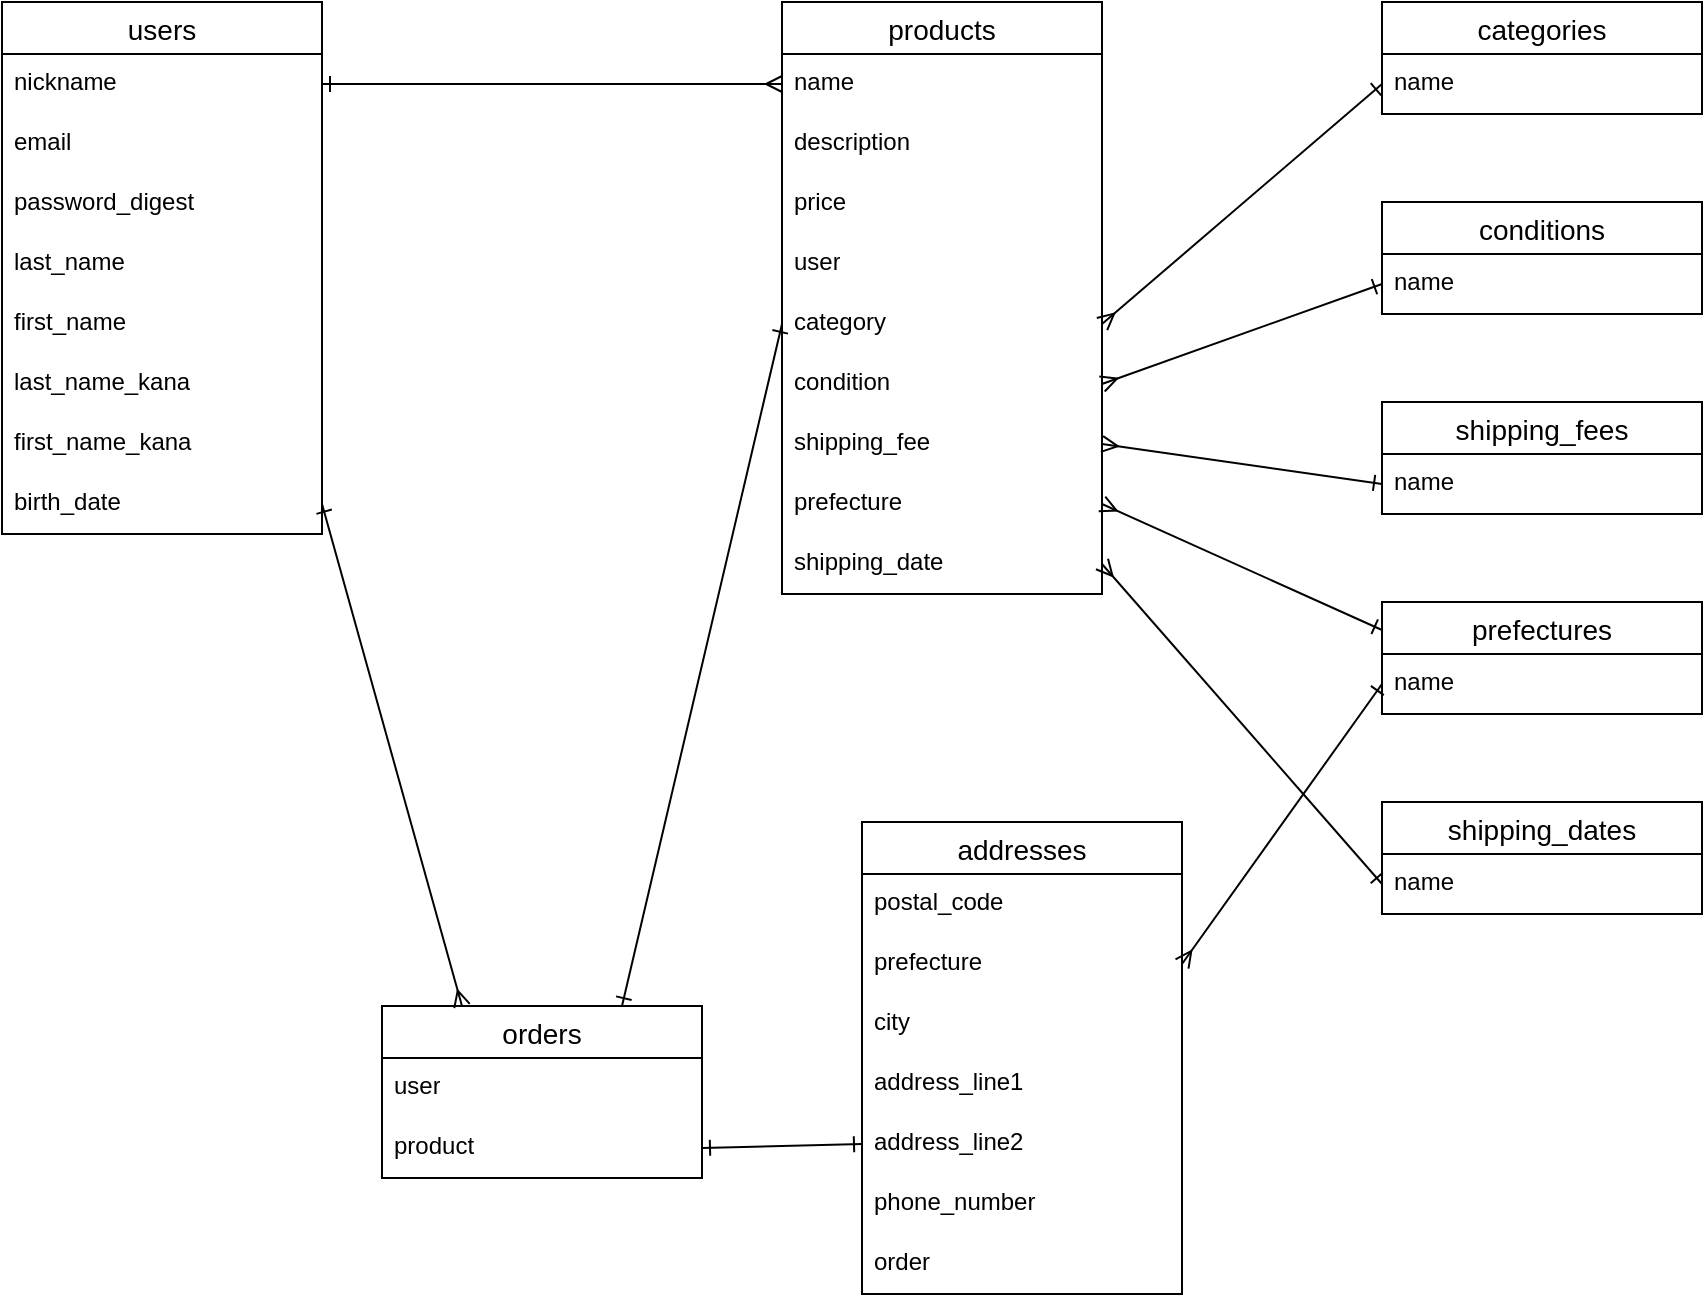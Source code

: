 <mxfile>
    <diagram id="xkM_C2LeSFw3h4HvvTWp" name="ページ1">
        <mxGraphModel dx="415" dy="540" grid="1" gridSize="10" guides="1" tooltips="1" connect="1" arrows="1" fold="1" page="1" pageScale="1" pageWidth="827" pageHeight="1169" math="0" shadow="0">
            <root>
                <mxCell id="0"/>
                <mxCell id="1" parent="0"/>
                <mxCell id="vmgTFuF-H7wOigxrBKPv-1" value="users" style="swimlane;fontStyle=0;childLayout=stackLayout;horizontal=1;startSize=26;horizontalStack=0;resizeParent=1;resizeParentMax=0;resizeLast=0;collapsible=1;marginBottom=0;align=center;fontSize=14;" parent="1" vertex="1">
                    <mxGeometry x="80" y="40" width="160" height="266" as="geometry"/>
                </mxCell>
                <mxCell id="vmgTFuF-H7wOigxrBKPv-2" value="nickname" style="text;strokeColor=none;fillColor=none;spacingLeft=4;spacingRight=4;overflow=hidden;rotatable=0;points=[[0,0.5],[1,0.5]];portConstraint=eastwest;fontSize=12;whiteSpace=wrap;html=1;" parent="vmgTFuF-H7wOigxrBKPv-1" vertex="1">
                    <mxGeometry y="26" width="160" height="30" as="geometry"/>
                </mxCell>
                <mxCell id="vmgTFuF-H7wOigxrBKPv-3" value="email" style="text;strokeColor=none;fillColor=none;spacingLeft=4;spacingRight=4;overflow=hidden;rotatable=0;points=[[0,0.5],[1,0.5]];portConstraint=eastwest;fontSize=12;whiteSpace=wrap;html=1;" parent="vmgTFuF-H7wOigxrBKPv-1" vertex="1">
                    <mxGeometry y="56" width="160" height="30" as="geometry"/>
                </mxCell>
                <mxCell id="vmgTFuF-H7wOigxrBKPv-9" value="password_digest" style="text;strokeColor=none;fillColor=none;spacingLeft=4;spacingRight=4;overflow=hidden;rotatable=0;points=[[0,0.5],[1,0.5]];portConstraint=eastwest;fontSize=12;whiteSpace=wrap;html=1;" parent="vmgTFuF-H7wOigxrBKPv-1" vertex="1">
                    <mxGeometry y="86" width="160" height="30" as="geometry"/>
                </mxCell>
                <mxCell id="vmgTFuF-H7wOigxrBKPv-11" value="last_name" style="text;strokeColor=none;fillColor=none;spacingLeft=4;spacingRight=4;overflow=hidden;rotatable=0;points=[[0,0.5],[1,0.5]];portConstraint=eastwest;fontSize=12;whiteSpace=wrap;html=1;" parent="vmgTFuF-H7wOigxrBKPv-1" vertex="1">
                    <mxGeometry y="116" width="160" height="30" as="geometry"/>
                </mxCell>
                <mxCell id="vmgTFuF-H7wOigxrBKPv-12" value="first_name" style="text;strokeColor=none;fillColor=none;spacingLeft=4;spacingRight=4;overflow=hidden;rotatable=0;points=[[0,0.5],[1,0.5]];portConstraint=eastwest;fontSize=12;whiteSpace=wrap;html=1;" parent="vmgTFuF-H7wOigxrBKPv-1" vertex="1">
                    <mxGeometry y="146" width="160" height="30" as="geometry"/>
                </mxCell>
                <mxCell id="vmgTFuF-H7wOigxrBKPv-14" value="last_name_kana" style="text;strokeColor=none;fillColor=none;spacingLeft=4;spacingRight=4;overflow=hidden;rotatable=0;points=[[0,0.5],[1,0.5]];portConstraint=eastwest;fontSize=12;whiteSpace=wrap;html=1;" parent="vmgTFuF-H7wOigxrBKPv-1" vertex="1">
                    <mxGeometry y="176" width="160" height="30" as="geometry"/>
                </mxCell>
                <mxCell id="vmgTFuF-H7wOigxrBKPv-13" value="first_name_kana" style="text;strokeColor=none;fillColor=none;spacingLeft=4;spacingRight=4;overflow=hidden;rotatable=0;points=[[0,0.5],[1,0.5]];portConstraint=eastwest;fontSize=12;whiteSpace=wrap;html=1;" parent="vmgTFuF-H7wOigxrBKPv-1" vertex="1">
                    <mxGeometry y="206" width="160" height="30" as="geometry"/>
                </mxCell>
                <mxCell id="vmgTFuF-H7wOigxrBKPv-4" value="birth_date" style="text;strokeColor=none;fillColor=none;spacingLeft=4;spacingRight=4;overflow=hidden;rotatable=0;points=[[0,0.5],[1,0.5]];portConstraint=eastwest;fontSize=12;whiteSpace=wrap;html=1;" parent="vmgTFuF-H7wOigxrBKPv-1" vertex="1">
                    <mxGeometry y="236" width="160" height="30" as="geometry"/>
                </mxCell>
                <mxCell id="vmgTFuF-H7wOigxrBKPv-15" value="products" style="swimlane;fontStyle=0;childLayout=stackLayout;horizontal=1;startSize=26;horizontalStack=0;resizeParent=1;resizeParentMax=0;resizeLast=0;collapsible=1;marginBottom=0;align=center;fontSize=14;" parent="1" vertex="1">
                    <mxGeometry x="470" y="40" width="160" height="296" as="geometry"/>
                </mxCell>
                <mxCell id="vmgTFuF-H7wOigxrBKPv-18" value="name" style="text;strokeColor=none;fillColor=none;spacingLeft=4;spacingRight=4;overflow=hidden;rotatable=0;points=[[0,0.5],[1,0.5]];portConstraint=eastwest;fontSize=12;whiteSpace=wrap;html=1;" parent="vmgTFuF-H7wOigxrBKPv-15" vertex="1">
                    <mxGeometry y="26" width="160" height="30" as="geometry"/>
                </mxCell>
                <mxCell id="vmgTFuF-H7wOigxrBKPv-19" value="description" style="text;strokeColor=none;fillColor=none;spacingLeft=4;spacingRight=4;overflow=hidden;rotatable=0;points=[[0,0.5],[1,0.5]];portConstraint=eastwest;fontSize=12;whiteSpace=wrap;html=1;" parent="vmgTFuF-H7wOigxrBKPv-15" vertex="1">
                    <mxGeometry y="56" width="160" height="30" as="geometry"/>
                </mxCell>
                <mxCell id="vmgTFuF-H7wOigxrBKPv-17" value="price" style="text;strokeColor=none;fillColor=none;spacingLeft=4;spacingRight=4;overflow=hidden;rotatable=0;points=[[0,0.5],[1,0.5]];portConstraint=eastwest;fontSize=12;whiteSpace=wrap;html=1;" parent="vmgTFuF-H7wOigxrBKPv-15" vertex="1">
                    <mxGeometry y="86" width="160" height="30" as="geometry"/>
                </mxCell>
                <mxCell id="vmgTFuF-H7wOigxrBKPv-39" value="user" style="text;strokeColor=none;fillColor=none;spacingLeft=4;spacingRight=4;overflow=hidden;rotatable=0;points=[[0,0.5],[1,0.5]];portConstraint=eastwest;fontSize=12;whiteSpace=wrap;html=1;" parent="vmgTFuF-H7wOigxrBKPv-15" vertex="1">
                    <mxGeometry y="116" width="160" height="30" as="geometry"/>
                </mxCell>
                <mxCell id="vmgTFuF-H7wOigxrBKPv-94" value="category" style="text;strokeColor=none;fillColor=none;spacingLeft=4;spacingRight=4;overflow=hidden;rotatable=0;points=[[0,0.5],[1,0.5]];portConstraint=eastwest;fontSize=12;whiteSpace=wrap;html=1;" parent="vmgTFuF-H7wOigxrBKPv-15" vertex="1">
                    <mxGeometry y="146" width="160" height="30" as="geometry"/>
                </mxCell>
                <mxCell id="vmgTFuF-H7wOigxrBKPv-96" value="condition" style="text;strokeColor=none;fillColor=none;spacingLeft=4;spacingRight=4;overflow=hidden;rotatable=0;points=[[0,0.5],[1,0.5]];portConstraint=eastwest;fontSize=12;whiteSpace=wrap;html=1;" parent="vmgTFuF-H7wOigxrBKPv-15" vertex="1">
                    <mxGeometry y="176" width="160" height="30" as="geometry"/>
                </mxCell>
                <mxCell id="vmgTFuF-H7wOigxrBKPv-97" value="shipping_fee" style="text;strokeColor=none;fillColor=none;spacingLeft=4;spacingRight=4;overflow=hidden;rotatable=0;points=[[0,0.5],[1,0.5]];portConstraint=eastwest;fontSize=12;whiteSpace=wrap;html=1;" parent="vmgTFuF-H7wOigxrBKPv-15" vertex="1">
                    <mxGeometry y="206" width="160" height="30" as="geometry"/>
                </mxCell>
                <mxCell id="vmgTFuF-H7wOigxrBKPv-98" value="prefecture" style="text;strokeColor=none;fillColor=none;spacingLeft=4;spacingRight=4;overflow=hidden;rotatable=0;points=[[0,0.5],[1,0.5]];portConstraint=eastwest;fontSize=12;whiteSpace=wrap;html=1;" parent="vmgTFuF-H7wOigxrBKPv-15" vertex="1">
                    <mxGeometry y="236" width="160" height="30" as="geometry"/>
                </mxCell>
                <mxCell id="vmgTFuF-H7wOigxrBKPv-99" value="shipping_date" style="text;strokeColor=none;fillColor=none;spacingLeft=4;spacingRight=4;overflow=hidden;rotatable=0;points=[[0,0.5],[1,0.5]];portConstraint=eastwest;fontSize=12;whiteSpace=wrap;html=1;" parent="vmgTFuF-H7wOigxrBKPv-15" vertex="1">
                    <mxGeometry y="266" width="160" height="30" as="geometry"/>
                </mxCell>
                <mxCell id="vmgTFuF-H7wOigxrBKPv-22" value="orders" style="swimlane;fontStyle=0;childLayout=stackLayout;horizontal=1;startSize=26;horizontalStack=0;resizeParent=1;resizeParentMax=0;resizeLast=0;collapsible=1;marginBottom=0;align=center;fontSize=14;" parent="1" vertex="1">
                    <mxGeometry x="270" y="542" width="160" height="86" as="geometry"/>
                </mxCell>
                <mxCell id="vmgTFuF-H7wOigxrBKPv-40" value="user" style="text;strokeColor=none;fillColor=none;spacingLeft=4;spacingRight=4;overflow=hidden;rotatable=0;points=[[0,0.5],[1,0.5]];portConstraint=eastwest;fontSize=12;whiteSpace=wrap;html=1;" parent="vmgTFuF-H7wOigxrBKPv-22" vertex="1">
                    <mxGeometry y="26" width="160" height="30" as="geometry"/>
                </mxCell>
                <mxCell id="vmgTFuF-H7wOigxrBKPv-41" value="product" style="text;strokeColor=none;fillColor=none;spacingLeft=4;spacingRight=4;overflow=hidden;rotatable=0;points=[[0,0.5],[1,0.5]];portConstraint=eastwest;fontSize=12;whiteSpace=wrap;html=1;" parent="vmgTFuF-H7wOigxrBKPv-22" vertex="1">
                    <mxGeometry y="56" width="160" height="30" as="geometry"/>
                </mxCell>
                <mxCell id="vmgTFuF-H7wOigxrBKPv-42" value="addresses" style="swimlane;fontStyle=0;childLayout=stackLayout;horizontal=1;startSize=26;horizontalStack=0;resizeParent=1;resizeParentMax=0;resizeLast=0;collapsible=1;marginBottom=0;align=center;fontSize=14;" parent="1" vertex="1">
                    <mxGeometry x="510" y="450" width="160" height="236" as="geometry"/>
                </mxCell>
                <mxCell id="vmgTFuF-H7wOigxrBKPv-43" value="postal_code" style="text;strokeColor=none;fillColor=none;spacingLeft=4;spacingRight=4;overflow=hidden;rotatable=0;points=[[0,0.5],[1,0.5]];portConstraint=eastwest;fontSize=12;whiteSpace=wrap;html=1;" parent="vmgTFuF-H7wOigxrBKPv-42" vertex="1">
                    <mxGeometry y="26" width="160" height="30" as="geometry"/>
                </mxCell>
                <mxCell id="vmgTFuF-H7wOigxrBKPv-44" value="prefecture" style="text;strokeColor=none;fillColor=none;spacingLeft=4;spacingRight=4;overflow=hidden;rotatable=0;points=[[0,0.5],[1,0.5]];portConstraint=eastwest;fontSize=12;whiteSpace=wrap;html=1;" parent="vmgTFuF-H7wOigxrBKPv-42" vertex="1">
                    <mxGeometry y="56" width="160" height="30" as="geometry"/>
                </mxCell>
                <mxCell id="vmgTFuF-H7wOigxrBKPv-45" value="city" style="text;strokeColor=none;fillColor=none;spacingLeft=4;spacingRight=4;overflow=hidden;rotatable=0;points=[[0,0.5],[1,0.5]];portConstraint=eastwest;fontSize=12;whiteSpace=wrap;html=1;" parent="vmgTFuF-H7wOigxrBKPv-42" vertex="1">
                    <mxGeometry y="86" width="160" height="30" as="geometry"/>
                </mxCell>
                <mxCell id="vmgTFuF-H7wOigxrBKPv-46" value="address_line1" style="text;strokeColor=none;fillColor=none;spacingLeft=4;spacingRight=4;overflow=hidden;rotatable=0;points=[[0,0.5],[1,0.5]];portConstraint=eastwest;fontSize=12;whiteSpace=wrap;html=1;" parent="vmgTFuF-H7wOigxrBKPv-42" vertex="1">
                    <mxGeometry y="116" width="160" height="30" as="geometry"/>
                </mxCell>
                <mxCell id="vmgTFuF-H7wOigxrBKPv-47" value="address_line2" style="text;strokeColor=none;fillColor=none;spacingLeft=4;spacingRight=4;overflow=hidden;rotatable=0;points=[[0,0.5],[1,0.5]];portConstraint=eastwest;fontSize=12;whiteSpace=wrap;html=1;" parent="vmgTFuF-H7wOigxrBKPv-42" vertex="1">
                    <mxGeometry y="146" width="160" height="30" as="geometry"/>
                </mxCell>
                <mxCell id="vmgTFuF-H7wOigxrBKPv-48" value="phone_number" style="text;strokeColor=none;fillColor=none;spacingLeft=4;spacingRight=4;overflow=hidden;rotatable=0;points=[[0,0.5],[1,0.5]];portConstraint=eastwest;fontSize=12;whiteSpace=wrap;html=1;" parent="vmgTFuF-H7wOigxrBKPv-42" vertex="1">
                    <mxGeometry y="176" width="160" height="30" as="geometry"/>
                </mxCell>
                <mxCell id="vmgTFuF-H7wOigxrBKPv-53" value="order" style="text;strokeColor=none;fillColor=none;spacingLeft=4;spacingRight=4;overflow=hidden;rotatable=0;points=[[0,0.5],[1,0.5]];portConstraint=eastwest;fontSize=12;whiteSpace=wrap;html=1;" parent="vmgTFuF-H7wOigxrBKPv-42" vertex="1">
                    <mxGeometry y="206" width="160" height="30" as="geometry"/>
                </mxCell>
                <mxCell id="vmgTFuF-H7wOigxrBKPv-49" style="edgeStyle=none;html=1;exitX=1;exitY=0.5;exitDx=0;exitDy=0;entryX=0;entryY=0.5;entryDx=0;entryDy=0;startArrow=ERone;startFill=0;endArrow=ERone;endFill=0;" parent="1" source="vmgTFuF-H7wOigxrBKPv-41" target="vmgTFuF-H7wOigxrBKPv-47" edge="1">
                    <mxGeometry relative="1" as="geometry"/>
                </mxCell>
                <mxCell id="vmgTFuF-H7wOigxrBKPv-51" style="edgeStyle=none;html=1;exitX=1;exitY=0.5;exitDx=0;exitDy=0;entryX=0.25;entryY=0;entryDx=0;entryDy=0;startArrow=ERone;startFill=0;endArrow=ERmany;endFill=0;" parent="1" source="vmgTFuF-H7wOigxrBKPv-4" target="vmgTFuF-H7wOigxrBKPv-22" edge="1">
                    <mxGeometry relative="1" as="geometry"/>
                </mxCell>
                <mxCell id="vmgTFuF-H7wOigxrBKPv-52" style="edgeStyle=none;html=1;exitX=0;exitY=0.5;exitDx=0;exitDy=0;entryX=0.75;entryY=0;entryDx=0;entryDy=0;startArrow=ERone;startFill=0;endArrow=ERone;endFill=0;" parent="1" target="vmgTFuF-H7wOigxrBKPv-22" edge="1">
                    <mxGeometry relative="1" as="geometry">
                        <mxPoint x="470" y="201" as="sourcePoint"/>
                    </mxGeometry>
                </mxCell>
                <mxCell id="vmgTFuF-H7wOigxrBKPv-54" value="categories" style="swimlane;fontStyle=0;childLayout=stackLayout;horizontal=1;startSize=26;horizontalStack=0;resizeParent=1;resizeParentMax=0;resizeLast=0;collapsible=1;marginBottom=0;align=center;fontSize=14;" parent="1" vertex="1">
                    <mxGeometry x="770" y="40" width="160" height="56" as="geometry"/>
                </mxCell>
                <mxCell id="vmgTFuF-H7wOigxrBKPv-56" value="name" style="text;strokeColor=none;fillColor=none;spacingLeft=4;spacingRight=4;overflow=hidden;rotatable=0;points=[[0,0.5],[1,0.5]];portConstraint=eastwest;fontSize=12;whiteSpace=wrap;html=1;" parent="vmgTFuF-H7wOigxrBKPv-54" vertex="1">
                    <mxGeometry y="26" width="160" height="30" as="geometry"/>
                </mxCell>
                <mxCell id="vmgTFuF-H7wOigxrBKPv-59" value="conditions" style="swimlane;fontStyle=0;childLayout=stackLayout;horizontal=1;startSize=26;horizontalStack=0;resizeParent=1;resizeParentMax=0;resizeLast=0;collapsible=1;marginBottom=0;align=center;fontSize=14;" parent="1" vertex="1">
                    <mxGeometry x="770" y="140" width="160" height="56" as="geometry"/>
                </mxCell>
                <mxCell id="vmgTFuF-H7wOigxrBKPv-85" value="name" style="text;strokeColor=none;fillColor=none;spacingLeft=4;spacingRight=4;overflow=hidden;rotatable=0;points=[[0,0.5],[1,0.5]];portConstraint=eastwest;fontSize=12;whiteSpace=wrap;html=1;" parent="vmgTFuF-H7wOigxrBKPv-59" vertex="1">
                    <mxGeometry y="26" width="160" height="30" as="geometry"/>
                </mxCell>
                <mxCell id="vmgTFuF-H7wOigxrBKPv-64" value="shipping_fees" style="swimlane;fontStyle=0;childLayout=stackLayout;horizontal=1;startSize=26;horizontalStack=0;resizeParent=1;resizeParentMax=0;resizeLast=0;collapsible=1;marginBottom=0;align=center;fontSize=14;" parent="1" vertex="1">
                    <mxGeometry x="770" y="240" width="160" height="56" as="geometry"/>
                </mxCell>
                <mxCell id="vmgTFuF-H7wOigxrBKPv-88" value="name" style="text;strokeColor=none;fillColor=none;spacingLeft=4;spacingRight=4;overflow=hidden;rotatable=0;points=[[0,0.5],[1,0.5]];portConstraint=eastwest;fontSize=12;whiteSpace=wrap;html=1;" parent="vmgTFuF-H7wOigxrBKPv-64" vertex="1">
                    <mxGeometry y="26" width="160" height="30" as="geometry"/>
                </mxCell>
                <mxCell id="vmgTFuF-H7wOigxrBKPv-69" value="shipping_dates" style="swimlane;fontStyle=0;childLayout=stackLayout;horizontal=1;startSize=26;horizontalStack=0;resizeParent=1;resizeParentMax=0;resizeLast=0;collapsible=1;marginBottom=0;align=center;fontSize=14;" parent="1" vertex="1">
                    <mxGeometry x="770" y="440" width="160" height="56" as="geometry"/>
                </mxCell>
                <mxCell id="vmgTFuF-H7wOigxrBKPv-86" value="name" style="text;strokeColor=none;fillColor=none;spacingLeft=4;spacingRight=4;overflow=hidden;rotatable=0;points=[[0,0.5],[1,0.5]];portConstraint=eastwest;fontSize=12;whiteSpace=wrap;html=1;" parent="vmgTFuF-H7wOigxrBKPv-69" vertex="1">
                    <mxGeometry y="26" width="160" height="30" as="geometry"/>
                </mxCell>
                <mxCell id="vmgTFuF-H7wOigxrBKPv-73" value="prefectures" style="swimlane;fontStyle=0;childLayout=stackLayout;horizontal=1;startSize=26;horizontalStack=0;resizeParent=1;resizeParentMax=0;resizeLast=0;collapsible=1;marginBottom=0;align=center;fontSize=14;" parent="1" vertex="1">
                    <mxGeometry x="770" y="340" width="160" height="56" as="geometry"/>
                </mxCell>
                <mxCell id="vmgTFuF-H7wOigxrBKPv-87" value="name" style="text;strokeColor=none;fillColor=none;spacingLeft=4;spacingRight=4;overflow=hidden;rotatable=0;points=[[0,0.5],[1,0.5]];portConstraint=eastwest;fontSize=12;whiteSpace=wrap;html=1;" parent="vmgTFuF-H7wOigxrBKPv-73" vertex="1">
                    <mxGeometry y="26" width="160" height="30" as="geometry"/>
                </mxCell>
                <mxCell id="vmgTFuF-H7wOigxrBKPv-81" style="edgeStyle=none;html=1;exitX=1;exitY=0.5;exitDx=0;exitDy=0;entryX=0;entryY=0.5;entryDx=0;entryDy=0;startArrow=ERone;startFill=0;endArrow=ERmany;endFill=0;" parent="1" source="vmgTFuF-H7wOigxrBKPv-2" edge="1">
                    <mxGeometry relative="1" as="geometry">
                        <mxPoint x="470" y="81" as="targetPoint"/>
                    </mxGeometry>
                </mxCell>
                <mxCell id="vmgTFuF-H7wOigxrBKPv-106" style="edgeStyle=none;html=1;exitX=0;exitY=0.5;exitDx=0;exitDy=0;entryX=1;entryY=0.5;entryDx=0;entryDy=0;endArrow=ERmany;endFill=0;startArrow=ERone;startFill=0;" parent="1" source="vmgTFuF-H7wOigxrBKPv-86" target="vmgTFuF-H7wOigxrBKPv-99" edge="1">
                    <mxGeometry relative="1" as="geometry"/>
                </mxCell>
                <mxCell id="vmgTFuF-H7wOigxrBKPv-107" style="edgeStyle=none;html=1;exitX=0;exitY=0.25;exitDx=0;exitDy=0;entryX=1;entryY=0.5;entryDx=0;entryDy=0;startArrow=ERone;startFill=0;endArrow=ERmany;endFill=0;" parent="1" source="vmgTFuF-H7wOigxrBKPv-73" target="vmgTFuF-H7wOigxrBKPv-98" edge="1">
                    <mxGeometry relative="1" as="geometry"/>
                </mxCell>
                <mxCell id="vmgTFuF-H7wOigxrBKPv-108" style="edgeStyle=none;html=1;exitX=0;exitY=0.5;exitDx=0;exitDy=0;entryX=1;entryY=0.5;entryDx=0;entryDy=0;startArrow=ERone;startFill=0;endArrow=ERmany;endFill=0;" parent="1" source="vmgTFuF-H7wOigxrBKPv-88" target="vmgTFuF-H7wOigxrBKPv-97" edge="1">
                    <mxGeometry relative="1" as="geometry"/>
                </mxCell>
                <mxCell id="vmgTFuF-H7wOigxrBKPv-109" style="edgeStyle=none;html=1;exitX=0;exitY=0.5;exitDx=0;exitDy=0;entryX=1;entryY=0.5;entryDx=0;entryDy=0;startArrow=ERone;startFill=0;endArrow=ERmany;endFill=0;" parent="1" source="vmgTFuF-H7wOigxrBKPv-85" target="vmgTFuF-H7wOigxrBKPv-96" edge="1">
                    <mxGeometry relative="1" as="geometry"/>
                </mxCell>
                <mxCell id="vmgTFuF-H7wOigxrBKPv-110" style="edgeStyle=none;html=1;exitX=0;exitY=0.5;exitDx=0;exitDy=0;entryX=1;entryY=0.5;entryDx=0;entryDy=0;startArrow=ERone;startFill=0;endArrow=ERmany;endFill=0;" parent="1" source="vmgTFuF-H7wOigxrBKPv-56" target="vmgTFuF-H7wOigxrBKPv-94" edge="1">
                    <mxGeometry relative="1" as="geometry"/>
                </mxCell>
                <mxCell id="vmgTFuF-H7wOigxrBKPv-113" style="edgeStyle=none;html=1;exitX=0;exitY=0.5;exitDx=0;exitDy=0;entryX=1;entryY=0.5;entryDx=0;entryDy=0;startArrow=ERone;startFill=0;endArrow=ERmany;endFill=0;" parent="1" source="vmgTFuF-H7wOigxrBKPv-87" target="vmgTFuF-H7wOigxrBKPv-44" edge="1">
                    <mxGeometry relative="1" as="geometry"/>
                </mxCell>
            </root>
        </mxGraphModel>
    </diagram>
</mxfile>